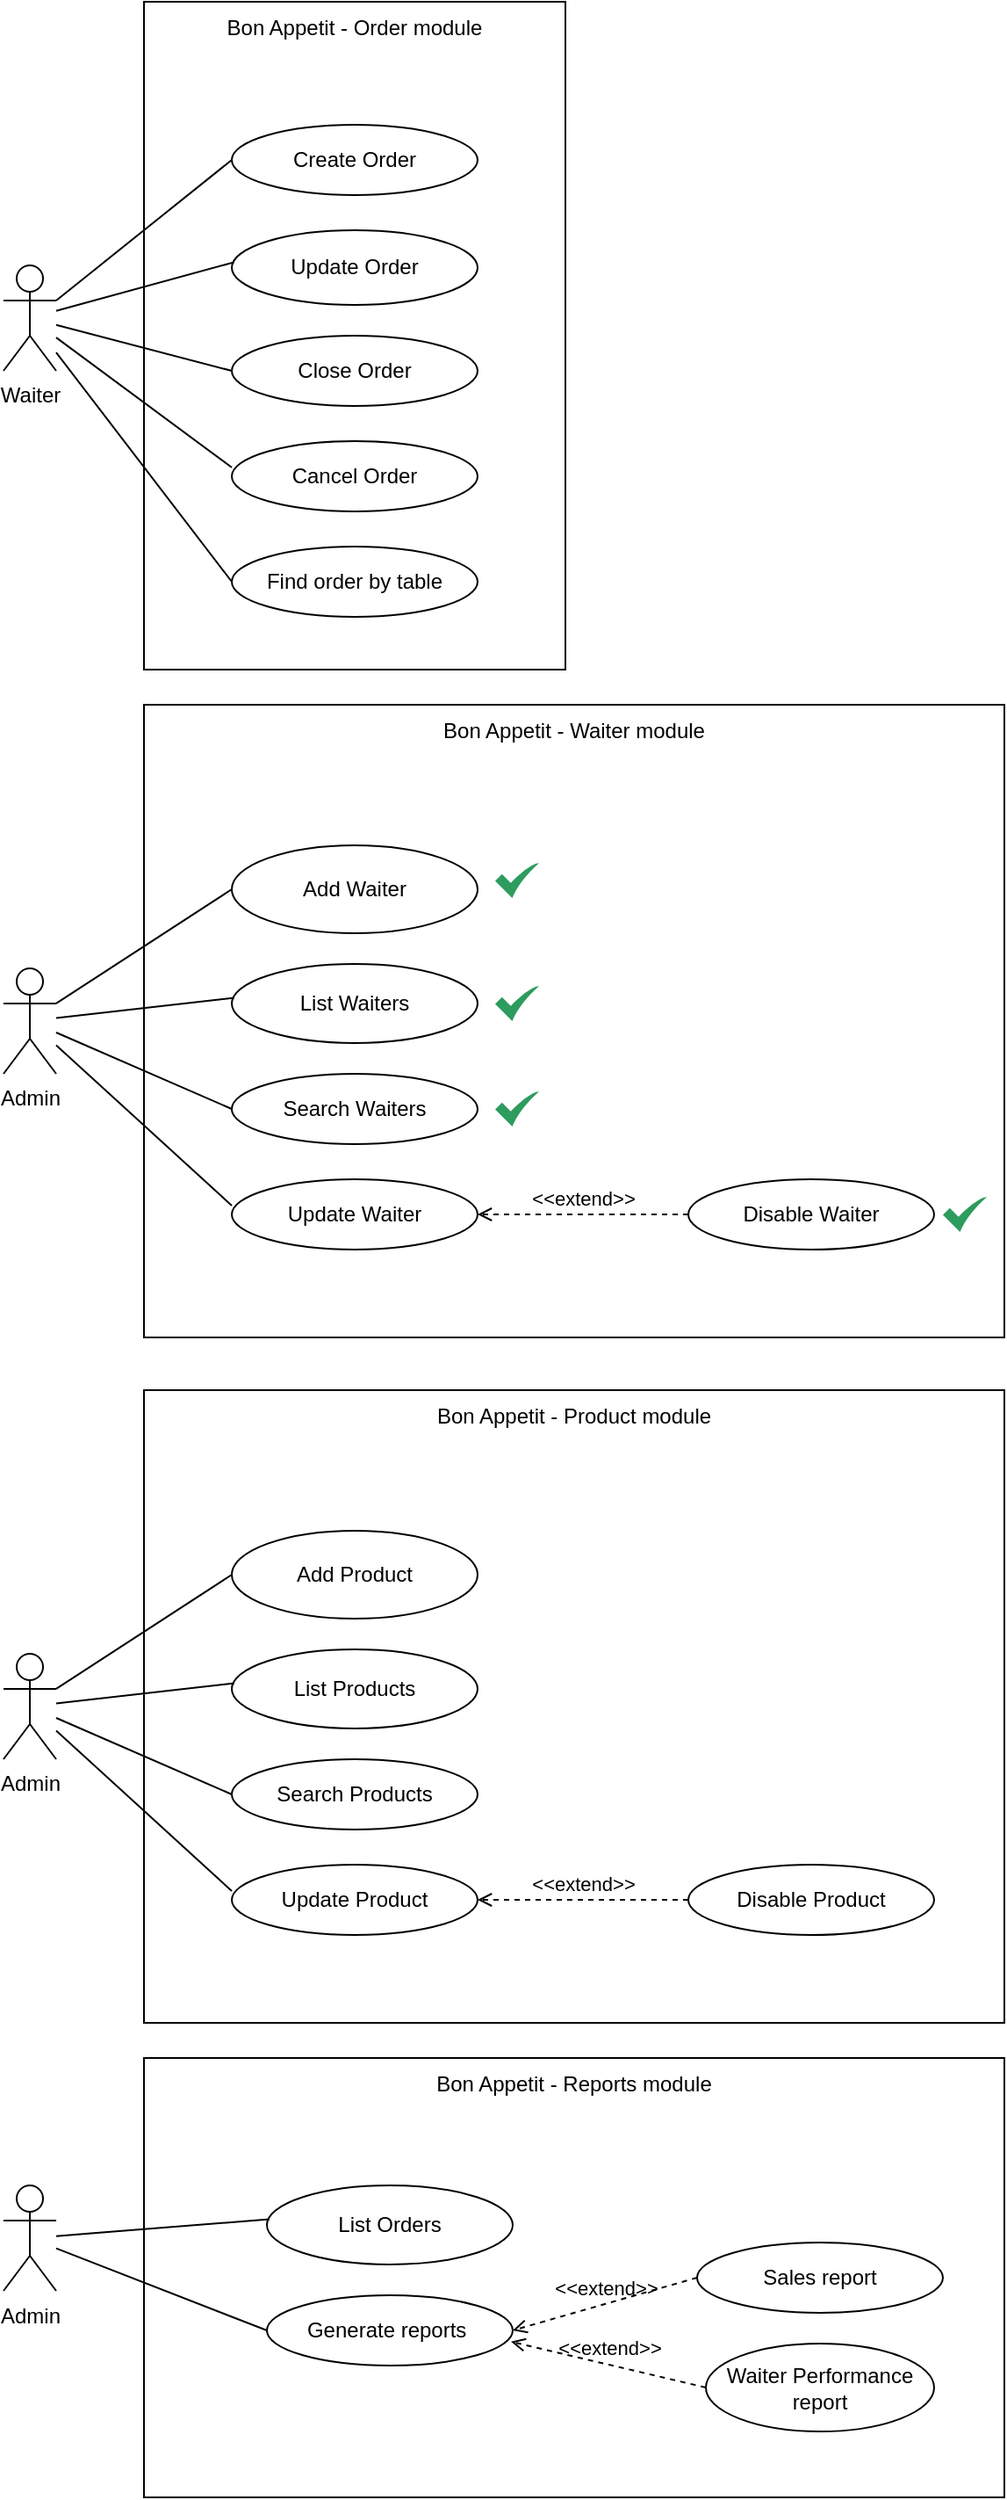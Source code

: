 <mxfile>
    <diagram id="vhd-gmE9hkuIAsEuWjvh" name="Use Case">
        <mxGraphModel dx="887" dy="1346" grid="1" gridSize="10" guides="1" tooltips="1" connect="1" arrows="1" fold="1" page="1" pageScale="1" pageWidth="850" pageHeight="1100" math="0" shadow="0">
            <root>
                <mxCell id="0"/>
                <mxCell id="1" parent="0"/>
                <mxCell id="32" value="" style="rounded=0;whiteSpace=wrap;html=1;" parent="1" vertex="1">
                    <mxGeometry x="140" y="-920" width="240" height="380" as="geometry"/>
                </mxCell>
                <mxCell id="8" value="Create Order" style="ellipse;whiteSpace=wrap;html=1;" parent="1" vertex="1">
                    <mxGeometry x="190" y="-850" width="140" height="40" as="geometry"/>
                </mxCell>
                <mxCell id="11" value="Update Order" style="ellipse;whiteSpace=wrap;html=1;" parent="1" vertex="1">
                    <mxGeometry x="190" y="-790" width="140" height="42.5" as="geometry"/>
                </mxCell>
                <mxCell id="13" value="Close Order" style="ellipse;whiteSpace=wrap;html=1;" parent="1" vertex="1">
                    <mxGeometry x="190" y="-730" width="140" height="40" as="geometry"/>
                </mxCell>
                <mxCell id="15" value="Cancel Order" style="ellipse;whiteSpace=wrap;html=1;" parent="1" vertex="1">
                    <mxGeometry x="190" y="-670" width="140" height="40" as="geometry"/>
                </mxCell>
                <mxCell id="22" value="Waiter" style="shape=umlActor;verticalLabelPosition=bottom;verticalAlign=top;html=1;" parent="1" vertex="1">
                    <mxGeometry x="60" y="-770" width="30" height="60" as="geometry"/>
                </mxCell>
                <mxCell id="34" value="" style="endArrow=none;html=1;entryX=0;entryY=0.375;entryDx=0;entryDy=0;entryPerimeter=0;" parent="1" source="22" target="15" edge="1">
                    <mxGeometry width="50" height="50" relative="1" as="geometry">
                        <mxPoint x="70" y="-690" as="sourcePoint"/>
                        <mxPoint x="120" y="-740" as="targetPoint"/>
                    </mxGeometry>
                </mxCell>
                <mxCell id="35" value="" style="endArrow=none;html=1;entryX=0;entryY=0.5;entryDx=0;entryDy=0;" parent="1" source="22" target="13" edge="1">
                    <mxGeometry width="50" height="50" relative="1" as="geometry">
                        <mxPoint x="80" y="-680" as="sourcePoint"/>
                        <mxPoint x="130" y="-730" as="targetPoint"/>
                    </mxGeometry>
                </mxCell>
                <mxCell id="36" value="" style="endArrow=none;html=1;entryX=0.01;entryY=0.428;entryDx=0;entryDy=0;entryPerimeter=0;" parent="1" source="22" target="11" edge="1">
                    <mxGeometry width="50" height="50" relative="1" as="geometry">
                        <mxPoint x="90" y="-670" as="sourcePoint"/>
                        <mxPoint x="140" y="-720" as="targetPoint"/>
                    </mxGeometry>
                </mxCell>
                <mxCell id="37" value="" style="endArrow=none;html=1;exitX=1;exitY=0.333;exitDx=0;exitDy=0;exitPerimeter=0;entryX=0;entryY=0.5;entryDx=0;entryDy=0;" parent="1" source="22" target="8" edge="1">
                    <mxGeometry width="50" height="50" relative="1" as="geometry">
                        <mxPoint x="100" y="-660" as="sourcePoint"/>
                        <mxPoint x="150" y="-710" as="targetPoint"/>
                    </mxGeometry>
                </mxCell>
                <mxCell id="38" value="Bon Appetit - Order module" style="text;html=1;align=center;verticalAlign=middle;whiteSpace=wrap;rounded=0;" parent="1" vertex="1">
                    <mxGeometry x="140" y="-920" width="240" height="30" as="geometry"/>
                </mxCell>
                <mxCell id="39" value="" style="rounded=0;whiteSpace=wrap;html=1;" parent="1" vertex="1">
                    <mxGeometry x="140" y="-520" width="490" height="360" as="geometry"/>
                </mxCell>
                <mxCell id="40" value="Add Waiter" style="ellipse;whiteSpace=wrap;html=1;" parent="1" vertex="1">
                    <mxGeometry x="190" y="-440" width="140" height="50" as="geometry"/>
                </mxCell>
                <mxCell id="41" value="List Waiters" style="ellipse;whiteSpace=wrap;html=1;" parent="1" vertex="1">
                    <mxGeometry x="190" y="-372.5" width="140" height="45" as="geometry"/>
                </mxCell>
                <mxCell id="42" value="Search Waiters" style="ellipse;whiteSpace=wrap;html=1;" parent="1" vertex="1">
                    <mxGeometry x="190" y="-310" width="140" height="40" as="geometry"/>
                </mxCell>
                <mxCell id="43" value="Update Waiter" style="ellipse;whiteSpace=wrap;html=1;" parent="1" vertex="1">
                    <mxGeometry x="190" y="-250" width="140" height="40" as="geometry"/>
                </mxCell>
                <mxCell id="44" value="Admin" style="shape=umlActor;verticalLabelPosition=bottom;verticalAlign=top;html=1;" parent="1" vertex="1">
                    <mxGeometry x="60" y="-370" width="30" height="60" as="geometry"/>
                </mxCell>
                <mxCell id="45" value="" style="endArrow=none;html=1;entryX=0;entryY=0.375;entryDx=0;entryDy=0;entryPerimeter=0;" parent="1" source="44" target="43" edge="1">
                    <mxGeometry width="50" height="50" relative="1" as="geometry">
                        <mxPoint x="70" y="-390" as="sourcePoint"/>
                        <mxPoint x="120" y="-440" as="targetPoint"/>
                    </mxGeometry>
                </mxCell>
                <mxCell id="46" value="" style="endArrow=none;html=1;entryX=0;entryY=0.5;entryDx=0;entryDy=0;" parent="1" source="44" target="42" edge="1">
                    <mxGeometry width="50" height="50" relative="1" as="geometry">
                        <mxPoint x="80" y="-380" as="sourcePoint"/>
                        <mxPoint x="130" y="-430" as="targetPoint"/>
                    </mxGeometry>
                </mxCell>
                <mxCell id="47" value="" style="endArrow=none;html=1;entryX=0.01;entryY=0.428;entryDx=0;entryDy=0;entryPerimeter=0;" parent="1" source="44" target="41" edge="1">
                    <mxGeometry width="50" height="50" relative="1" as="geometry">
                        <mxPoint x="90" y="-370" as="sourcePoint"/>
                        <mxPoint x="140" y="-420" as="targetPoint"/>
                    </mxGeometry>
                </mxCell>
                <mxCell id="48" value="" style="endArrow=none;html=1;exitX=1;exitY=0.333;exitDx=0;exitDy=0;exitPerimeter=0;entryX=0;entryY=0.5;entryDx=0;entryDy=0;" parent="1" source="44" target="40" edge="1">
                    <mxGeometry width="50" height="50" relative="1" as="geometry">
                        <mxPoint x="100" y="-360" as="sourcePoint"/>
                        <mxPoint x="150" y="-410" as="targetPoint"/>
                    </mxGeometry>
                </mxCell>
                <mxCell id="49" value="Bon Appetit - Waiter module" style="text;html=1;align=center;verticalAlign=middle;whiteSpace=wrap;rounded=0;" parent="1" vertex="1">
                    <mxGeometry x="140" y="-520" width="490" height="30" as="geometry"/>
                </mxCell>
                <mxCell id="50" value="Disable Waiter" style="ellipse;whiteSpace=wrap;html=1;" parent="1" vertex="1">
                    <mxGeometry x="450" y="-250" width="140" height="40" as="geometry"/>
                </mxCell>
                <mxCell id="52" value="&amp;lt;&amp;lt;extend&amp;gt;&amp;gt;" style="html=1;verticalAlign=bottom;labelBackgroundColor=none;endArrow=open;endFill=0;dashed=1;exitX=0;exitY=0.5;exitDx=0;exitDy=0;entryX=1;entryY=0.5;entryDx=0;entryDy=0;" parent="1" source="50" target="43" edge="1">
                    <mxGeometry width="160" relative="1" as="geometry">
                        <mxPoint x="280" y="-105" as="sourcePoint"/>
                        <mxPoint x="440" y="-105" as="targetPoint"/>
                    </mxGeometry>
                </mxCell>
                <mxCell id="57" value="" style="rounded=0;whiteSpace=wrap;html=1;" parent="1" vertex="1">
                    <mxGeometry x="140" y="-130" width="490" height="360" as="geometry"/>
                </mxCell>
                <mxCell id="58" value="Add Product" style="ellipse;whiteSpace=wrap;html=1;" parent="1" vertex="1">
                    <mxGeometry x="190" y="-50" width="140" height="50" as="geometry"/>
                </mxCell>
                <mxCell id="59" value="List Products" style="ellipse;whiteSpace=wrap;html=1;" parent="1" vertex="1">
                    <mxGeometry x="190" y="17.5" width="140" height="45" as="geometry"/>
                </mxCell>
                <mxCell id="60" value="Search Products" style="ellipse;whiteSpace=wrap;html=1;" parent="1" vertex="1">
                    <mxGeometry x="190" y="80" width="140" height="40" as="geometry"/>
                </mxCell>
                <mxCell id="61" value="Update Product" style="ellipse;whiteSpace=wrap;html=1;" parent="1" vertex="1">
                    <mxGeometry x="190" y="140" width="140" height="40" as="geometry"/>
                </mxCell>
                <mxCell id="62" value="Admin" style="shape=umlActor;verticalLabelPosition=bottom;verticalAlign=top;html=1;" parent="1" vertex="1">
                    <mxGeometry x="60" y="20" width="30" height="60" as="geometry"/>
                </mxCell>
                <mxCell id="63" value="" style="endArrow=none;html=1;entryX=0;entryY=0.375;entryDx=0;entryDy=0;entryPerimeter=0;" parent="1" source="62" target="61" edge="1">
                    <mxGeometry width="50" height="50" relative="1" as="geometry">
                        <mxPoint x="70" as="sourcePoint"/>
                        <mxPoint x="120" y="-50" as="targetPoint"/>
                    </mxGeometry>
                </mxCell>
                <mxCell id="64" value="" style="endArrow=none;html=1;entryX=0;entryY=0.5;entryDx=0;entryDy=0;" parent="1" source="62" target="60" edge="1">
                    <mxGeometry width="50" height="50" relative="1" as="geometry">
                        <mxPoint x="80" y="10" as="sourcePoint"/>
                        <mxPoint x="130" y="-40" as="targetPoint"/>
                    </mxGeometry>
                </mxCell>
                <mxCell id="65" value="" style="endArrow=none;html=1;entryX=0.01;entryY=0.428;entryDx=0;entryDy=0;entryPerimeter=0;" parent="1" source="62" target="59" edge="1">
                    <mxGeometry width="50" height="50" relative="1" as="geometry">
                        <mxPoint x="90" y="20" as="sourcePoint"/>
                        <mxPoint x="140" y="-30" as="targetPoint"/>
                    </mxGeometry>
                </mxCell>
                <mxCell id="66" value="" style="endArrow=none;html=1;exitX=1;exitY=0.333;exitDx=0;exitDy=0;exitPerimeter=0;entryX=0;entryY=0.5;entryDx=0;entryDy=0;" parent="1" source="62" target="58" edge="1">
                    <mxGeometry width="50" height="50" relative="1" as="geometry">
                        <mxPoint x="100" y="30" as="sourcePoint"/>
                        <mxPoint x="150" y="-20" as="targetPoint"/>
                    </mxGeometry>
                </mxCell>
                <mxCell id="67" value="Bon Appetit - Product module" style="text;html=1;align=center;verticalAlign=middle;whiteSpace=wrap;rounded=0;" parent="1" vertex="1">
                    <mxGeometry x="140" y="-130" width="490" height="30" as="geometry"/>
                </mxCell>
                <mxCell id="68" value="Disable Product" style="ellipse;whiteSpace=wrap;html=1;" parent="1" vertex="1">
                    <mxGeometry x="450" y="140" width="140" height="40" as="geometry"/>
                </mxCell>
                <mxCell id="69" value="&amp;lt;&amp;lt;extend&amp;gt;&amp;gt;" style="html=1;verticalAlign=bottom;labelBackgroundColor=none;endArrow=open;endFill=0;dashed=1;exitX=0;exitY=0.5;exitDx=0;exitDy=0;entryX=1;entryY=0.5;entryDx=0;entryDy=0;" parent="1" source="68" target="61" edge="1">
                    <mxGeometry width="160" relative="1" as="geometry">
                        <mxPoint x="280" y="285" as="sourcePoint"/>
                        <mxPoint x="440" y="285" as="targetPoint"/>
                    </mxGeometry>
                </mxCell>
                <mxCell id="70" value="" style="rounded=0;whiteSpace=wrap;html=1;" parent="1" vertex="1">
                    <mxGeometry x="140" y="250" width="490" height="250" as="geometry"/>
                </mxCell>
                <mxCell id="72" value="List Orders" style="ellipse;whiteSpace=wrap;html=1;" parent="1" vertex="1">
                    <mxGeometry x="210" y="322.5" width="140" height="45" as="geometry"/>
                </mxCell>
                <mxCell id="73" value="Generate reports&amp;nbsp;" style="ellipse;whiteSpace=wrap;html=1;" parent="1" vertex="1">
                    <mxGeometry x="210" y="385" width="140" height="40" as="geometry"/>
                </mxCell>
                <mxCell id="75" value="Admin" style="shape=umlActor;verticalLabelPosition=bottom;verticalAlign=top;html=1;" parent="1" vertex="1">
                    <mxGeometry x="60" y="322.5" width="30" height="60" as="geometry"/>
                </mxCell>
                <mxCell id="77" value="" style="endArrow=none;html=1;entryX=0;entryY=0.5;entryDx=0;entryDy=0;" parent="1" source="75" target="73" edge="1">
                    <mxGeometry width="50" height="50" relative="1" as="geometry">
                        <mxPoint x="80" y="312.5" as="sourcePoint"/>
                        <mxPoint x="130" y="262.5" as="targetPoint"/>
                    </mxGeometry>
                </mxCell>
                <mxCell id="78" value="" style="endArrow=none;html=1;entryX=0.01;entryY=0.428;entryDx=0;entryDy=0;entryPerimeter=0;" parent="1" source="75" target="72" edge="1">
                    <mxGeometry width="50" height="50" relative="1" as="geometry">
                        <mxPoint x="90" y="322.5" as="sourcePoint"/>
                        <mxPoint x="140" y="272.5" as="targetPoint"/>
                    </mxGeometry>
                </mxCell>
                <mxCell id="80" value="Bon Appetit - Reports module" style="text;html=1;align=center;verticalAlign=middle;whiteSpace=wrap;rounded=0;" parent="1" vertex="1">
                    <mxGeometry x="140" y="250" width="490" height="30" as="geometry"/>
                </mxCell>
                <mxCell id="85" value="Find order by table" style="ellipse;whiteSpace=wrap;html=1;" parent="1" vertex="1">
                    <mxGeometry x="190" y="-610" width="140" height="40" as="geometry"/>
                </mxCell>
                <mxCell id="86" value="Sales report" style="ellipse;whiteSpace=wrap;html=1;" parent="1" vertex="1">
                    <mxGeometry x="455" y="355" width="140" height="40" as="geometry"/>
                </mxCell>
                <mxCell id="87" value="Waiter Performance report" style="ellipse;whiteSpace=wrap;html=1;" parent="1" vertex="1">
                    <mxGeometry x="460" y="412.5" width="130" height="50" as="geometry"/>
                </mxCell>
                <mxCell id="89" value="&amp;lt;&amp;lt;extend&amp;gt;&amp;gt;" style="html=1;verticalAlign=bottom;labelBackgroundColor=none;endArrow=open;endFill=0;dashed=1;exitX=0;exitY=0.5;exitDx=0;exitDy=0;entryX=1;entryY=0.5;entryDx=0;entryDy=0;" parent="1" source="86" target="73" edge="1">
                    <mxGeometry width="160" relative="1" as="geometry">
                        <mxPoint x="490" y="322.5" as="sourcePoint"/>
                        <mxPoint x="370" y="322.5" as="targetPoint"/>
                    </mxGeometry>
                </mxCell>
                <mxCell id="90" value="&amp;lt;&amp;lt;extend&amp;gt;&amp;gt;" style="html=1;verticalAlign=bottom;labelBackgroundColor=none;endArrow=open;endFill=0;dashed=1;exitX=0;exitY=0.5;exitDx=0;exitDy=0;entryX=0.993;entryY=0.66;entryDx=0;entryDy=0;entryPerimeter=0;" parent="1" source="87" target="73" edge="1">
                    <mxGeometry width="160" relative="1" as="geometry">
                        <mxPoint x="420" y="365.5" as="sourcePoint"/>
                        <mxPoint x="360" y="415.5" as="targetPoint"/>
                    </mxGeometry>
                </mxCell>
                <mxCell id="92" value="" style="endArrow=none;html=1;entryX=0;entryY=0.5;entryDx=0;entryDy=0;" parent="1" source="22" target="85" edge="1">
                    <mxGeometry width="50" height="50" relative="1" as="geometry">
                        <mxPoint x="100" y="-632" as="sourcePoint"/>
                        <mxPoint x="200" y="-645" as="targetPoint"/>
                    </mxGeometry>
                </mxCell>
                <mxCell id="93" value="" style="sketch=0;html=1;aspect=fixed;strokeColor=none;shadow=0;align=center;fillColor=#2D9C5E;verticalAlign=top;labelPosition=center;verticalLabelPosition=bottom;shape=mxgraph.gcp2.check" parent="1" vertex="1">
                    <mxGeometry x="340" y="-430" width="25" height="20" as="geometry"/>
                </mxCell>
                <mxCell id="94" value="" style="sketch=0;html=1;aspect=fixed;strokeColor=none;shadow=0;align=center;fillColor=#2D9C5E;verticalAlign=top;labelPosition=center;verticalLabelPosition=bottom;shape=mxgraph.gcp2.check" parent="1" vertex="1">
                    <mxGeometry x="340" y="-360" width="25" height="20" as="geometry"/>
                </mxCell>
                <mxCell id="95" value="" style="sketch=0;html=1;aspect=fixed;strokeColor=none;shadow=0;align=center;fillColor=#2D9C5E;verticalAlign=top;labelPosition=center;verticalLabelPosition=bottom;shape=mxgraph.gcp2.check" parent="1" vertex="1">
                    <mxGeometry x="340" y="-300" width="25" height="20" as="geometry"/>
                </mxCell>
                <mxCell id="96" value="" style="sketch=0;html=1;aspect=fixed;strokeColor=none;shadow=0;align=center;fillColor=#2D9C5E;verticalAlign=top;labelPosition=center;verticalLabelPosition=bottom;shape=mxgraph.gcp2.check" vertex="1" parent="1">
                    <mxGeometry x="595" y="-240" width="25" height="20" as="geometry"/>
                </mxCell>
            </root>
        </mxGraphModel>
    </diagram>
</mxfile>